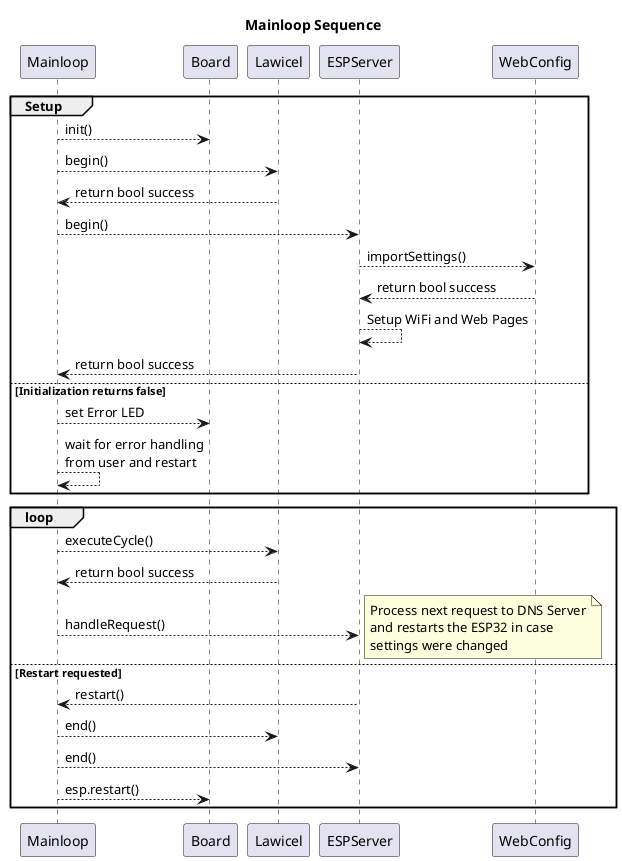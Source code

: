 @startuml

Title Mainloop Sequence

group Setup 
    Mainloop --> Board : init()
    Mainloop --> Lawicel : begin()
    Lawicel --> Mainloop : return bool success
    Mainloop --> ESPServer : begin()
    ESPServer --> WebConfig : importSettings()
    WebConfig --> ESPServer : return bool success
    ESPServer --> ESPServer : Setup WiFi and Web Pages
    ESPServer --> Mainloop : return bool success
    else Initialization returns false
    Mainloop --> Board : set Error LED
    Mainloop --> Mainloop : wait for error handling\nfrom user and restart
end

group loop
    Mainloop --> Lawicel : executeCycle()
    Lawicel --> Mainloop : return bool success
    Mainloop --> ESPServer : handleRequest()
    note right
        Process next request to DNS Server
        and restarts the ESP32 in case
        settings were changed
    end note

    else Restart requested
    ESPServer --> Mainloop : restart()
    Mainloop --> Lawicel : end()
    Mainloop --> ESPServer : end()
    Mainloop --> Board : esp.restart()
end

@enduml